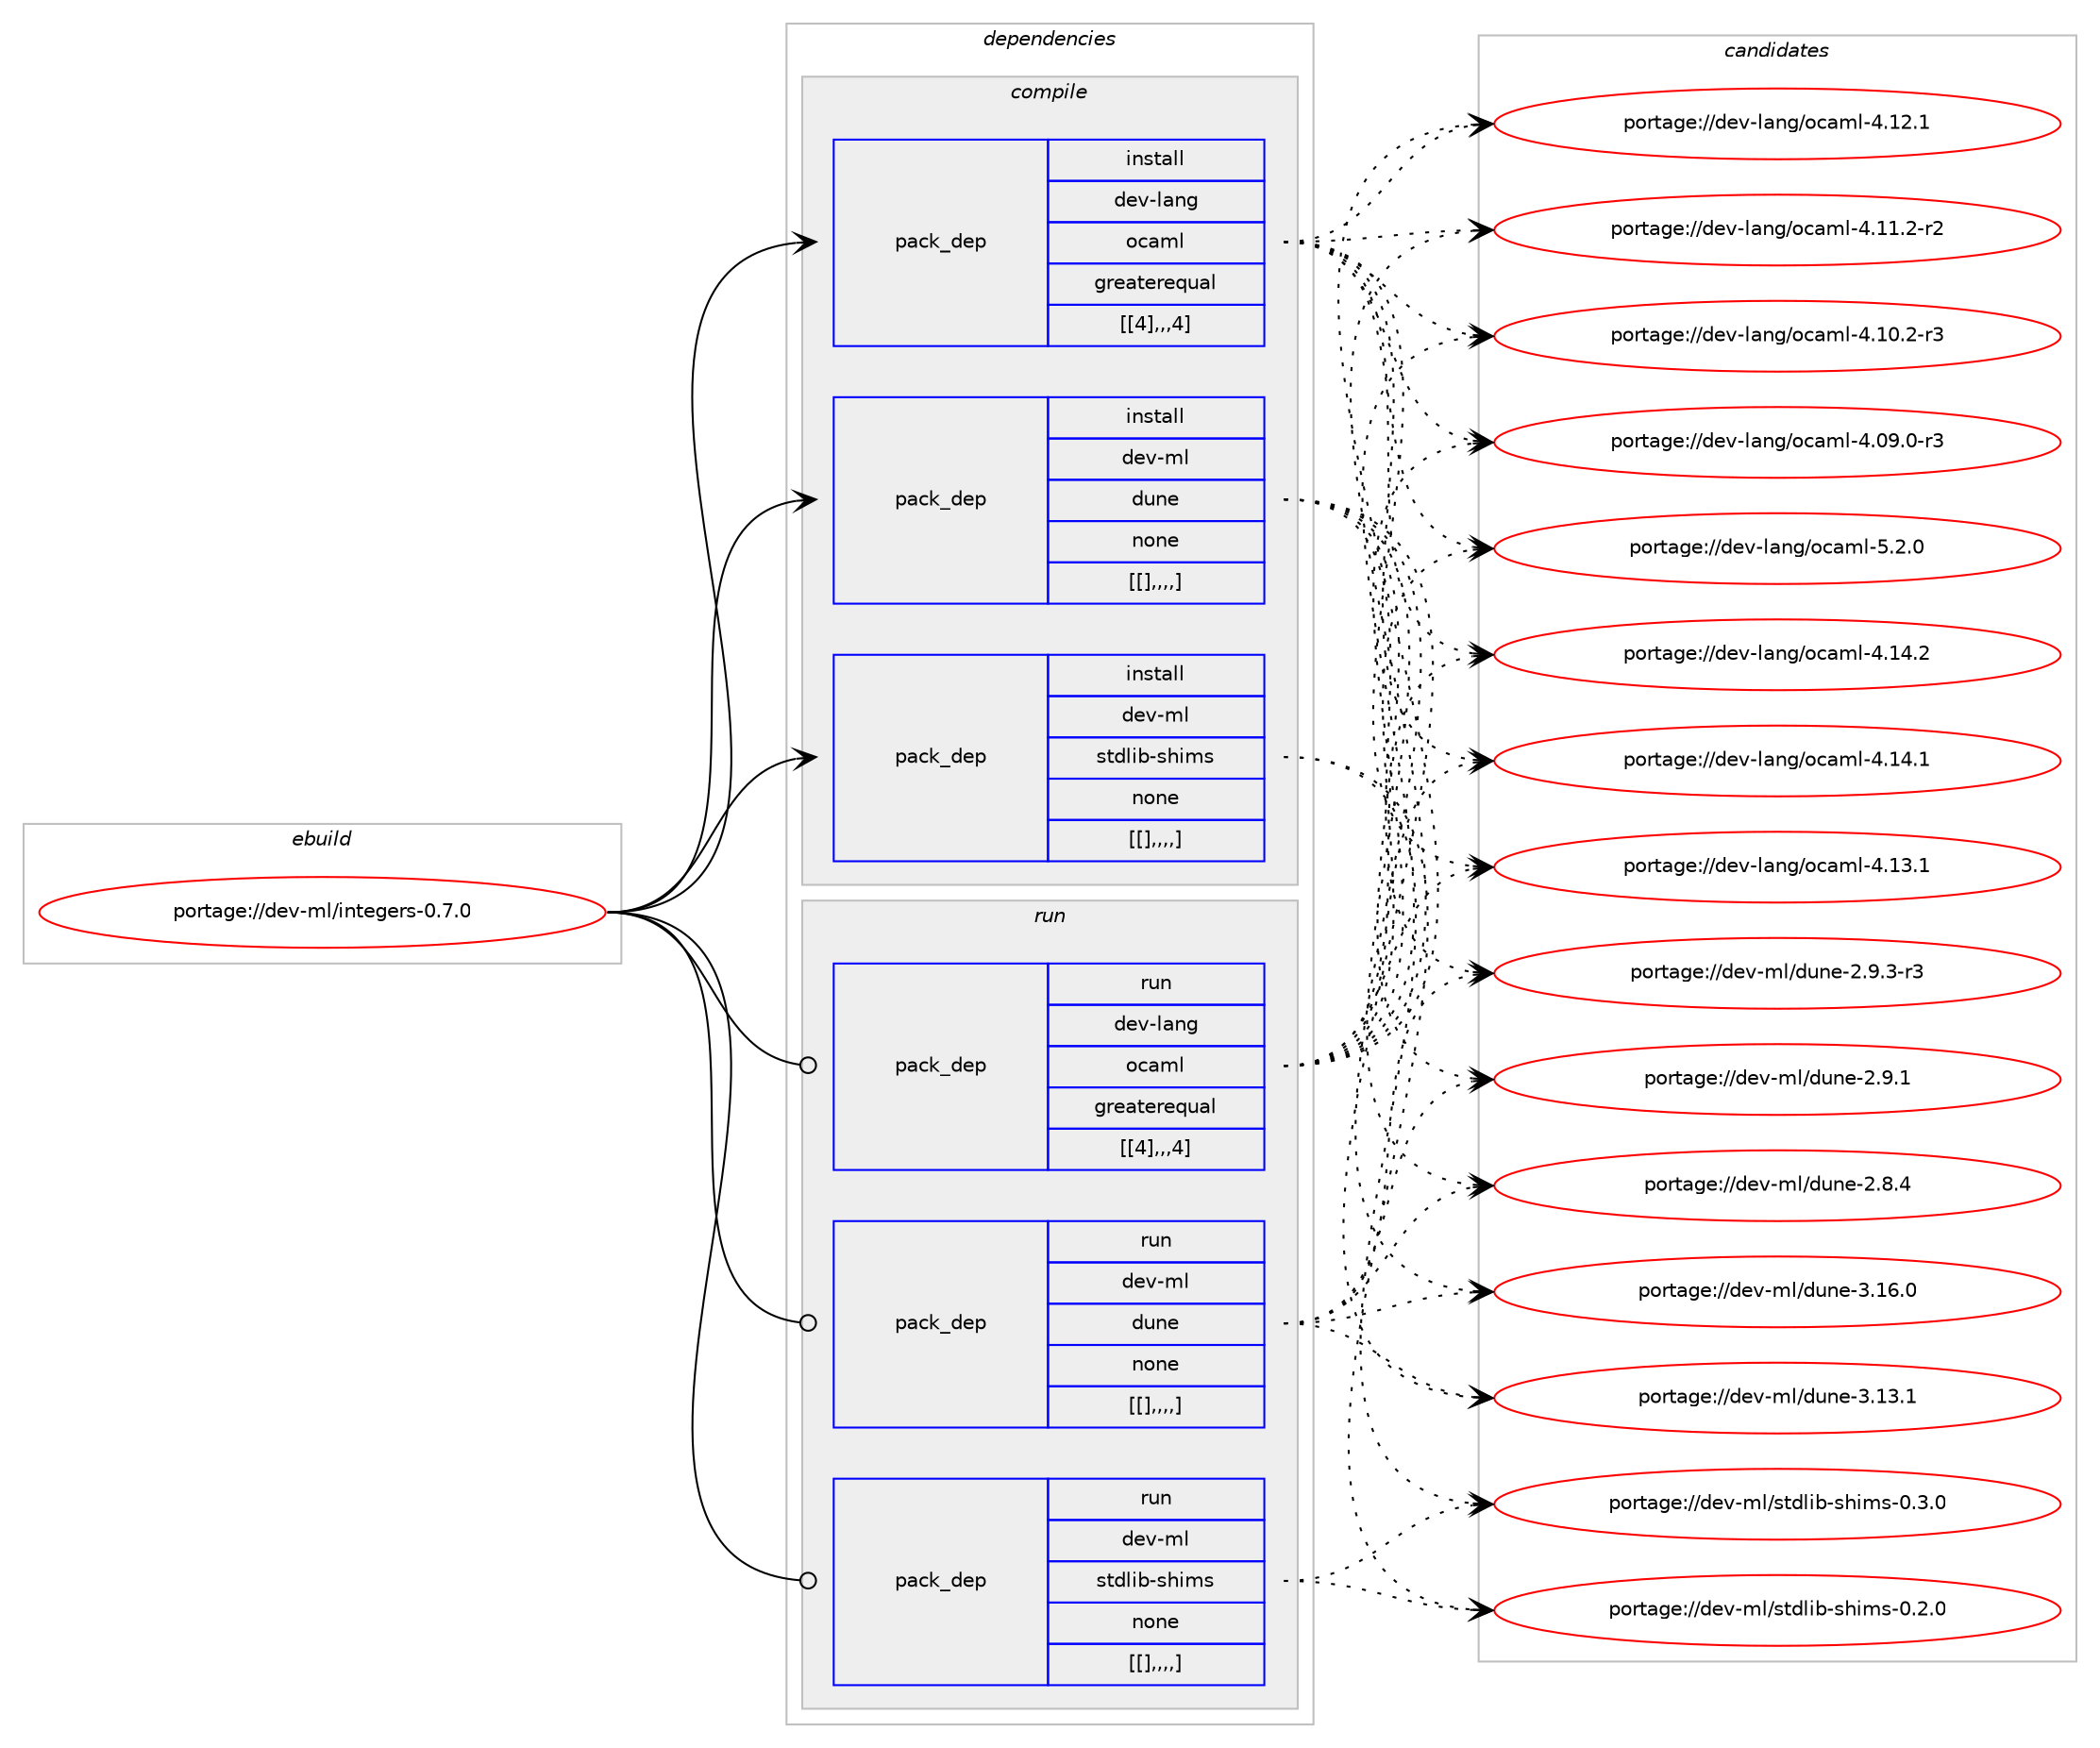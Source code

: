 digraph prolog {

# *************
# Graph options
# *************

newrank=true;
concentrate=true;
compound=true;
graph [rankdir=LR,fontname=Helvetica,fontsize=10,ranksep=1.5];#, ranksep=2.5, nodesep=0.2];
edge  [arrowhead=vee];
node  [fontname=Helvetica,fontsize=10];

# **********
# The ebuild
# **********

subgraph cluster_leftcol {
color=gray;
label=<<i>ebuild</i>>;
id [label="portage://dev-ml/integers-0.7.0", color=red, width=4, href="../dev-ml/integers-0.7.0.svg"];
}

# ****************
# The dependencies
# ****************

subgraph cluster_midcol {
color=gray;
label=<<i>dependencies</i>>;
subgraph cluster_compile {
fillcolor="#eeeeee";
style=filled;
label=<<i>compile</i>>;
subgraph pack89243 {
dependency120595 [label=<<TABLE BORDER="0" CELLBORDER="1" CELLSPACING="0" CELLPADDING="4" WIDTH="220"><TR><TD ROWSPAN="6" CELLPADDING="30">pack_dep</TD></TR><TR><TD WIDTH="110">install</TD></TR><TR><TD>dev-lang</TD></TR><TR><TD>ocaml</TD></TR><TR><TD>greaterequal</TD></TR><TR><TD>[[4],,,4]</TD></TR></TABLE>>, shape=none, color=blue];
}
id:e -> dependency120595:w [weight=20,style="solid",arrowhead="vee"];
subgraph pack89244 {
dependency120596 [label=<<TABLE BORDER="0" CELLBORDER="1" CELLSPACING="0" CELLPADDING="4" WIDTH="220"><TR><TD ROWSPAN="6" CELLPADDING="30">pack_dep</TD></TR><TR><TD WIDTH="110">install</TD></TR><TR><TD>dev-ml</TD></TR><TR><TD>dune</TD></TR><TR><TD>none</TD></TR><TR><TD>[[],,,,]</TD></TR></TABLE>>, shape=none, color=blue];
}
id:e -> dependency120596:w [weight=20,style="solid",arrowhead="vee"];
subgraph pack89245 {
dependency120597 [label=<<TABLE BORDER="0" CELLBORDER="1" CELLSPACING="0" CELLPADDING="4" WIDTH="220"><TR><TD ROWSPAN="6" CELLPADDING="30">pack_dep</TD></TR><TR><TD WIDTH="110">install</TD></TR><TR><TD>dev-ml</TD></TR><TR><TD>stdlib-shims</TD></TR><TR><TD>none</TD></TR><TR><TD>[[],,,,]</TD></TR></TABLE>>, shape=none, color=blue];
}
id:e -> dependency120597:w [weight=20,style="solid",arrowhead="vee"];
}
subgraph cluster_compileandrun {
fillcolor="#eeeeee";
style=filled;
label=<<i>compile and run</i>>;
}
subgraph cluster_run {
fillcolor="#eeeeee";
style=filled;
label=<<i>run</i>>;
subgraph pack89246 {
dependency120598 [label=<<TABLE BORDER="0" CELLBORDER="1" CELLSPACING="0" CELLPADDING="4" WIDTH="220"><TR><TD ROWSPAN="6" CELLPADDING="30">pack_dep</TD></TR><TR><TD WIDTH="110">run</TD></TR><TR><TD>dev-lang</TD></TR><TR><TD>ocaml</TD></TR><TR><TD>greaterequal</TD></TR><TR><TD>[[4],,,4]</TD></TR></TABLE>>, shape=none, color=blue];
}
id:e -> dependency120598:w [weight=20,style="solid",arrowhead="odot"];
subgraph pack89247 {
dependency120599 [label=<<TABLE BORDER="0" CELLBORDER="1" CELLSPACING="0" CELLPADDING="4" WIDTH="220"><TR><TD ROWSPAN="6" CELLPADDING="30">pack_dep</TD></TR><TR><TD WIDTH="110">run</TD></TR><TR><TD>dev-ml</TD></TR><TR><TD>dune</TD></TR><TR><TD>none</TD></TR><TR><TD>[[],,,,]</TD></TR></TABLE>>, shape=none, color=blue];
}
id:e -> dependency120599:w [weight=20,style="solid",arrowhead="odot"];
subgraph pack89248 {
dependency120600 [label=<<TABLE BORDER="0" CELLBORDER="1" CELLSPACING="0" CELLPADDING="4" WIDTH="220"><TR><TD ROWSPAN="6" CELLPADDING="30">pack_dep</TD></TR><TR><TD WIDTH="110">run</TD></TR><TR><TD>dev-ml</TD></TR><TR><TD>stdlib-shims</TD></TR><TR><TD>none</TD></TR><TR><TD>[[],,,,]</TD></TR></TABLE>>, shape=none, color=blue];
}
id:e -> dependency120600:w [weight=20,style="solid",arrowhead="odot"];
}
}

# **************
# The candidates
# **************

subgraph cluster_choices {
rank=same;
color=gray;
label=<<i>candidates</i>>;

subgraph choice89243 {
color=black;
nodesep=1;
choice1001011184510897110103471119997109108455346504648 [label="portage://dev-lang/ocaml-5.2.0", color=red, width=4,href="../dev-lang/ocaml-5.2.0.svg"];
choice100101118451089711010347111999710910845524649524650 [label="portage://dev-lang/ocaml-4.14.2", color=red, width=4,href="../dev-lang/ocaml-4.14.2.svg"];
choice100101118451089711010347111999710910845524649524649 [label="portage://dev-lang/ocaml-4.14.1", color=red, width=4,href="../dev-lang/ocaml-4.14.1.svg"];
choice100101118451089711010347111999710910845524649514649 [label="portage://dev-lang/ocaml-4.13.1", color=red, width=4,href="../dev-lang/ocaml-4.13.1.svg"];
choice100101118451089711010347111999710910845524649504649 [label="portage://dev-lang/ocaml-4.12.1", color=red, width=4,href="../dev-lang/ocaml-4.12.1.svg"];
choice1001011184510897110103471119997109108455246494946504511450 [label="portage://dev-lang/ocaml-4.11.2-r2", color=red, width=4,href="../dev-lang/ocaml-4.11.2-r2.svg"];
choice1001011184510897110103471119997109108455246494846504511451 [label="portage://dev-lang/ocaml-4.10.2-r3", color=red, width=4,href="../dev-lang/ocaml-4.10.2-r3.svg"];
choice1001011184510897110103471119997109108455246485746484511451 [label="portage://dev-lang/ocaml-4.09.0-r3", color=red, width=4,href="../dev-lang/ocaml-4.09.0-r3.svg"];
dependency120595:e -> choice1001011184510897110103471119997109108455346504648:w [style=dotted,weight="100"];
dependency120595:e -> choice100101118451089711010347111999710910845524649524650:w [style=dotted,weight="100"];
dependency120595:e -> choice100101118451089711010347111999710910845524649524649:w [style=dotted,weight="100"];
dependency120595:e -> choice100101118451089711010347111999710910845524649514649:w [style=dotted,weight="100"];
dependency120595:e -> choice100101118451089711010347111999710910845524649504649:w [style=dotted,weight="100"];
dependency120595:e -> choice1001011184510897110103471119997109108455246494946504511450:w [style=dotted,weight="100"];
dependency120595:e -> choice1001011184510897110103471119997109108455246494846504511451:w [style=dotted,weight="100"];
dependency120595:e -> choice1001011184510897110103471119997109108455246485746484511451:w [style=dotted,weight="100"];
}
subgraph choice89244 {
color=black;
nodesep=1;
choice100101118451091084710011711010145514649544648 [label="portage://dev-ml/dune-3.16.0", color=red, width=4,href="../dev-ml/dune-3.16.0.svg"];
choice100101118451091084710011711010145514649514649 [label="portage://dev-ml/dune-3.13.1", color=red, width=4,href="../dev-ml/dune-3.13.1.svg"];
choice10010111845109108471001171101014550465746514511451 [label="portage://dev-ml/dune-2.9.3-r3", color=red, width=4,href="../dev-ml/dune-2.9.3-r3.svg"];
choice1001011184510910847100117110101455046574649 [label="portage://dev-ml/dune-2.9.1", color=red, width=4,href="../dev-ml/dune-2.9.1.svg"];
choice1001011184510910847100117110101455046564652 [label="portage://dev-ml/dune-2.8.4", color=red, width=4,href="../dev-ml/dune-2.8.4.svg"];
dependency120596:e -> choice100101118451091084710011711010145514649544648:w [style=dotted,weight="100"];
dependency120596:e -> choice100101118451091084710011711010145514649514649:w [style=dotted,weight="100"];
dependency120596:e -> choice10010111845109108471001171101014550465746514511451:w [style=dotted,weight="100"];
dependency120596:e -> choice1001011184510910847100117110101455046574649:w [style=dotted,weight="100"];
dependency120596:e -> choice1001011184510910847100117110101455046564652:w [style=dotted,weight="100"];
}
subgraph choice89245 {
color=black;
nodesep=1;
choice10010111845109108471151161001081059845115104105109115454846514648 [label="portage://dev-ml/stdlib-shims-0.3.0", color=red, width=4,href="../dev-ml/stdlib-shims-0.3.0.svg"];
choice10010111845109108471151161001081059845115104105109115454846504648 [label="portage://dev-ml/stdlib-shims-0.2.0", color=red, width=4,href="../dev-ml/stdlib-shims-0.2.0.svg"];
dependency120597:e -> choice10010111845109108471151161001081059845115104105109115454846514648:w [style=dotted,weight="100"];
dependency120597:e -> choice10010111845109108471151161001081059845115104105109115454846504648:w [style=dotted,weight="100"];
}
subgraph choice89246 {
color=black;
nodesep=1;
choice1001011184510897110103471119997109108455346504648 [label="portage://dev-lang/ocaml-5.2.0", color=red, width=4,href="../dev-lang/ocaml-5.2.0.svg"];
choice100101118451089711010347111999710910845524649524650 [label="portage://dev-lang/ocaml-4.14.2", color=red, width=4,href="../dev-lang/ocaml-4.14.2.svg"];
choice100101118451089711010347111999710910845524649524649 [label="portage://dev-lang/ocaml-4.14.1", color=red, width=4,href="../dev-lang/ocaml-4.14.1.svg"];
choice100101118451089711010347111999710910845524649514649 [label="portage://dev-lang/ocaml-4.13.1", color=red, width=4,href="../dev-lang/ocaml-4.13.1.svg"];
choice100101118451089711010347111999710910845524649504649 [label="portage://dev-lang/ocaml-4.12.1", color=red, width=4,href="../dev-lang/ocaml-4.12.1.svg"];
choice1001011184510897110103471119997109108455246494946504511450 [label="portage://dev-lang/ocaml-4.11.2-r2", color=red, width=4,href="../dev-lang/ocaml-4.11.2-r2.svg"];
choice1001011184510897110103471119997109108455246494846504511451 [label="portage://dev-lang/ocaml-4.10.2-r3", color=red, width=4,href="../dev-lang/ocaml-4.10.2-r3.svg"];
choice1001011184510897110103471119997109108455246485746484511451 [label="portage://dev-lang/ocaml-4.09.0-r3", color=red, width=4,href="../dev-lang/ocaml-4.09.0-r3.svg"];
dependency120598:e -> choice1001011184510897110103471119997109108455346504648:w [style=dotted,weight="100"];
dependency120598:e -> choice100101118451089711010347111999710910845524649524650:w [style=dotted,weight="100"];
dependency120598:e -> choice100101118451089711010347111999710910845524649524649:w [style=dotted,weight="100"];
dependency120598:e -> choice100101118451089711010347111999710910845524649514649:w [style=dotted,weight="100"];
dependency120598:e -> choice100101118451089711010347111999710910845524649504649:w [style=dotted,weight="100"];
dependency120598:e -> choice1001011184510897110103471119997109108455246494946504511450:w [style=dotted,weight="100"];
dependency120598:e -> choice1001011184510897110103471119997109108455246494846504511451:w [style=dotted,weight="100"];
dependency120598:e -> choice1001011184510897110103471119997109108455246485746484511451:w [style=dotted,weight="100"];
}
subgraph choice89247 {
color=black;
nodesep=1;
choice100101118451091084710011711010145514649544648 [label="portage://dev-ml/dune-3.16.0", color=red, width=4,href="../dev-ml/dune-3.16.0.svg"];
choice100101118451091084710011711010145514649514649 [label="portage://dev-ml/dune-3.13.1", color=red, width=4,href="../dev-ml/dune-3.13.1.svg"];
choice10010111845109108471001171101014550465746514511451 [label="portage://dev-ml/dune-2.9.3-r3", color=red, width=4,href="../dev-ml/dune-2.9.3-r3.svg"];
choice1001011184510910847100117110101455046574649 [label="portage://dev-ml/dune-2.9.1", color=red, width=4,href="../dev-ml/dune-2.9.1.svg"];
choice1001011184510910847100117110101455046564652 [label="portage://dev-ml/dune-2.8.4", color=red, width=4,href="../dev-ml/dune-2.8.4.svg"];
dependency120599:e -> choice100101118451091084710011711010145514649544648:w [style=dotted,weight="100"];
dependency120599:e -> choice100101118451091084710011711010145514649514649:w [style=dotted,weight="100"];
dependency120599:e -> choice10010111845109108471001171101014550465746514511451:w [style=dotted,weight="100"];
dependency120599:e -> choice1001011184510910847100117110101455046574649:w [style=dotted,weight="100"];
dependency120599:e -> choice1001011184510910847100117110101455046564652:w [style=dotted,weight="100"];
}
subgraph choice89248 {
color=black;
nodesep=1;
choice10010111845109108471151161001081059845115104105109115454846514648 [label="portage://dev-ml/stdlib-shims-0.3.0", color=red, width=4,href="../dev-ml/stdlib-shims-0.3.0.svg"];
choice10010111845109108471151161001081059845115104105109115454846504648 [label="portage://dev-ml/stdlib-shims-0.2.0", color=red, width=4,href="../dev-ml/stdlib-shims-0.2.0.svg"];
dependency120600:e -> choice10010111845109108471151161001081059845115104105109115454846514648:w [style=dotted,weight="100"];
dependency120600:e -> choice10010111845109108471151161001081059845115104105109115454846504648:w [style=dotted,weight="100"];
}
}

}
